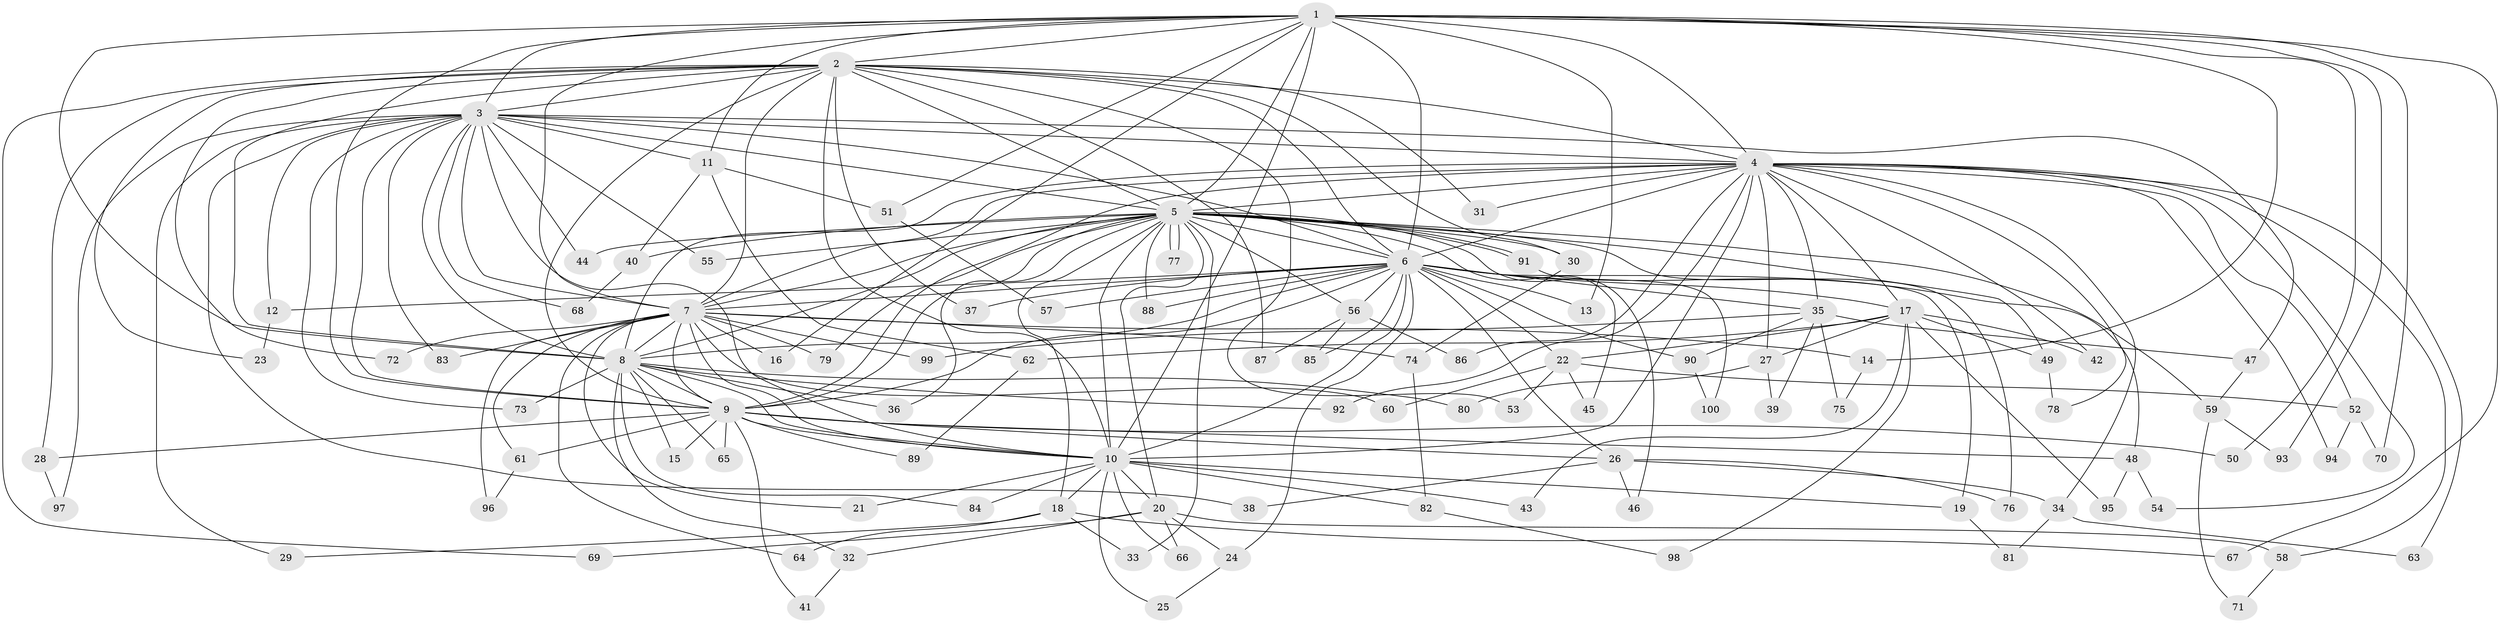 // Generated by graph-tools (version 1.1) at 2025/38/02/21/25 10:38:53]
// undirected, 100 vertices, 225 edges
graph export_dot {
graph [start="1"]
  node [color=gray90,style=filled];
  1;
  2;
  3;
  4;
  5;
  6;
  7;
  8;
  9;
  10;
  11;
  12;
  13;
  14;
  15;
  16;
  17;
  18;
  19;
  20;
  21;
  22;
  23;
  24;
  25;
  26;
  27;
  28;
  29;
  30;
  31;
  32;
  33;
  34;
  35;
  36;
  37;
  38;
  39;
  40;
  41;
  42;
  43;
  44;
  45;
  46;
  47;
  48;
  49;
  50;
  51;
  52;
  53;
  54;
  55;
  56;
  57;
  58;
  59;
  60;
  61;
  62;
  63;
  64;
  65;
  66;
  67;
  68;
  69;
  70;
  71;
  72;
  73;
  74;
  75;
  76;
  77;
  78;
  79;
  80;
  81;
  82;
  83;
  84;
  85;
  86;
  87;
  88;
  89;
  90;
  91;
  92;
  93;
  94;
  95;
  96;
  97;
  98;
  99;
  100;
  1 -- 2;
  1 -- 3;
  1 -- 4;
  1 -- 5;
  1 -- 6;
  1 -- 7;
  1 -- 8;
  1 -- 9;
  1 -- 10;
  1 -- 11;
  1 -- 13;
  1 -- 14;
  1 -- 16;
  1 -- 50;
  1 -- 51;
  1 -- 67;
  1 -- 70;
  1 -- 93;
  2 -- 3;
  2 -- 4;
  2 -- 5;
  2 -- 6;
  2 -- 7;
  2 -- 8;
  2 -- 9;
  2 -- 10;
  2 -- 23;
  2 -- 28;
  2 -- 30;
  2 -- 31;
  2 -- 37;
  2 -- 53;
  2 -- 69;
  2 -- 72;
  2 -- 87;
  3 -- 4;
  3 -- 5;
  3 -- 6;
  3 -- 7;
  3 -- 8;
  3 -- 9;
  3 -- 10;
  3 -- 11;
  3 -- 12;
  3 -- 29;
  3 -- 38;
  3 -- 44;
  3 -- 47;
  3 -- 55;
  3 -- 68;
  3 -- 73;
  3 -- 83;
  3 -- 97;
  4 -- 5;
  4 -- 6;
  4 -- 7;
  4 -- 8;
  4 -- 9;
  4 -- 10;
  4 -- 17;
  4 -- 27;
  4 -- 31;
  4 -- 34;
  4 -- 35;
  4 -- 42;
  4 -- 52;
  4 -- 54;
  4 -- 58;
  4 -- 63;
  4 -- 78;
  4 -- 86;
  4 -- 92;
  4 -- 94;
  5 -- 6;
  5 -- 7;
  5 -- 8;
  5 -- 9;
  5 -- 10;
  5 -- 18;
  5 -- 20;
  5 -- 30;
  5 -- 33;
  5 -- 36;
  5 -- 40;
  5 -- 44;
  5 -- 45;
  5 -- 46;
  5 -- 49;
  5 -- 55;
  5 -- 56;
  5 -- 59;
  5 -- 76;
  5 -- 77;
  5 -- 77;
  5 -- 79;
  5 -- 88;
  5 -- 91;
  5 -- 91;
  6 -- 7;
  6 -- 8;
  6 -- 9;
  6 -- 10;
  6 -- 12;
  6 -- 13;
  6 -- 17;
  6 -- 19;
  6 -- 22;
  6 -- 24;
  6 -- 26;
  6 -- 35;
  6 -- 37;
  6 -- 48;
  6 -- 56;
  6 -- 57;
  6 -- 85;
  6 -- 88;
  6 -- 90;
  7 -- 8;
  7 -- 9;
  7 -- 10;
  7 -- 14;
  7 -- 16;
  7 -- 21;
  7 -- 60;
  7 -- 61;
  7 -- 64;
  7 -- 72;
  7 -- 74;
  7 -- 79;
  7 -- 83;
  7 -- 96;
  7 -- 99;
  8 -- 9;
  8 -- 10;
  8 -- 15;
  8 -- 32;
  8 -- 36;
  8 -- 65;
  8 -- 73;
  8 -- 80;
  8 -- 84;
  8 -- 92;
  9 -- 10;
  9 -- 15;
  9 -- 26;
  9 -- 28;
  9 -- 41;
  9 -- 48;
  9 -- 50;
  9 -- 61;
  9 -- 65;
  9 -- 89;
  10 -- 18;
  10 -- 19;
  10 -- 20;
  10 -- 21;
  10 -- 25;
  10 -- 43;
  10 -- 66;
  10 -- 82;
  10 -- 84;
  11 -- 40;
  11 -- 51;
  11 -- 62;
  12 -- 23;
  14 -- 75;
  17 -- 22;
  17 -- 27;
  17 -- 42;
  17 -- 43;
  17 -- 49;
  17 -- 62;
  17 -- 95;
  17 -- 98;
  18 -- 29;
  18 -- 33;
  18 -- 64;
  18 -- 67;
  19 -- 81;
  20 -- 24;
  20 -- 32;
  20 -- 58;
  20 -- 66;
  20 -- 69;
  22 -- 45;
  22 -- 52;
  22 -- 53;
  22 -- 60;
  24 -- 25;
  26 -- 34;
  26 -- 38;
  26 -- 46;
  26 -- 76;
  27 -- 39;
  27 -- 80;
  28 -- 97;
  30 -- 74;
  32 -- 41;
  34 -- 63;
  34 -- 81;
  35 -- 39;
  35 -- 47;
  35 -- 75;
  35 -- 90;
  35 -- 99;
  40 -- 68;
  47 -- 59;
  48 -- 54;
  48 -- 95;
  49 -- 78;
  51 -- 57;
  52 -- 70;
  52 -- 94;
  56 -- 85;
  56 -- 86;
  56 -- 87;
  58 -- 71;
  59 -- 71;
  59 -- 93;
  61 -- 96;
  62 -- 89;
  74 -- 82;
  82 -- 98;
  90 -- 100;
  91 -- 100;
}
